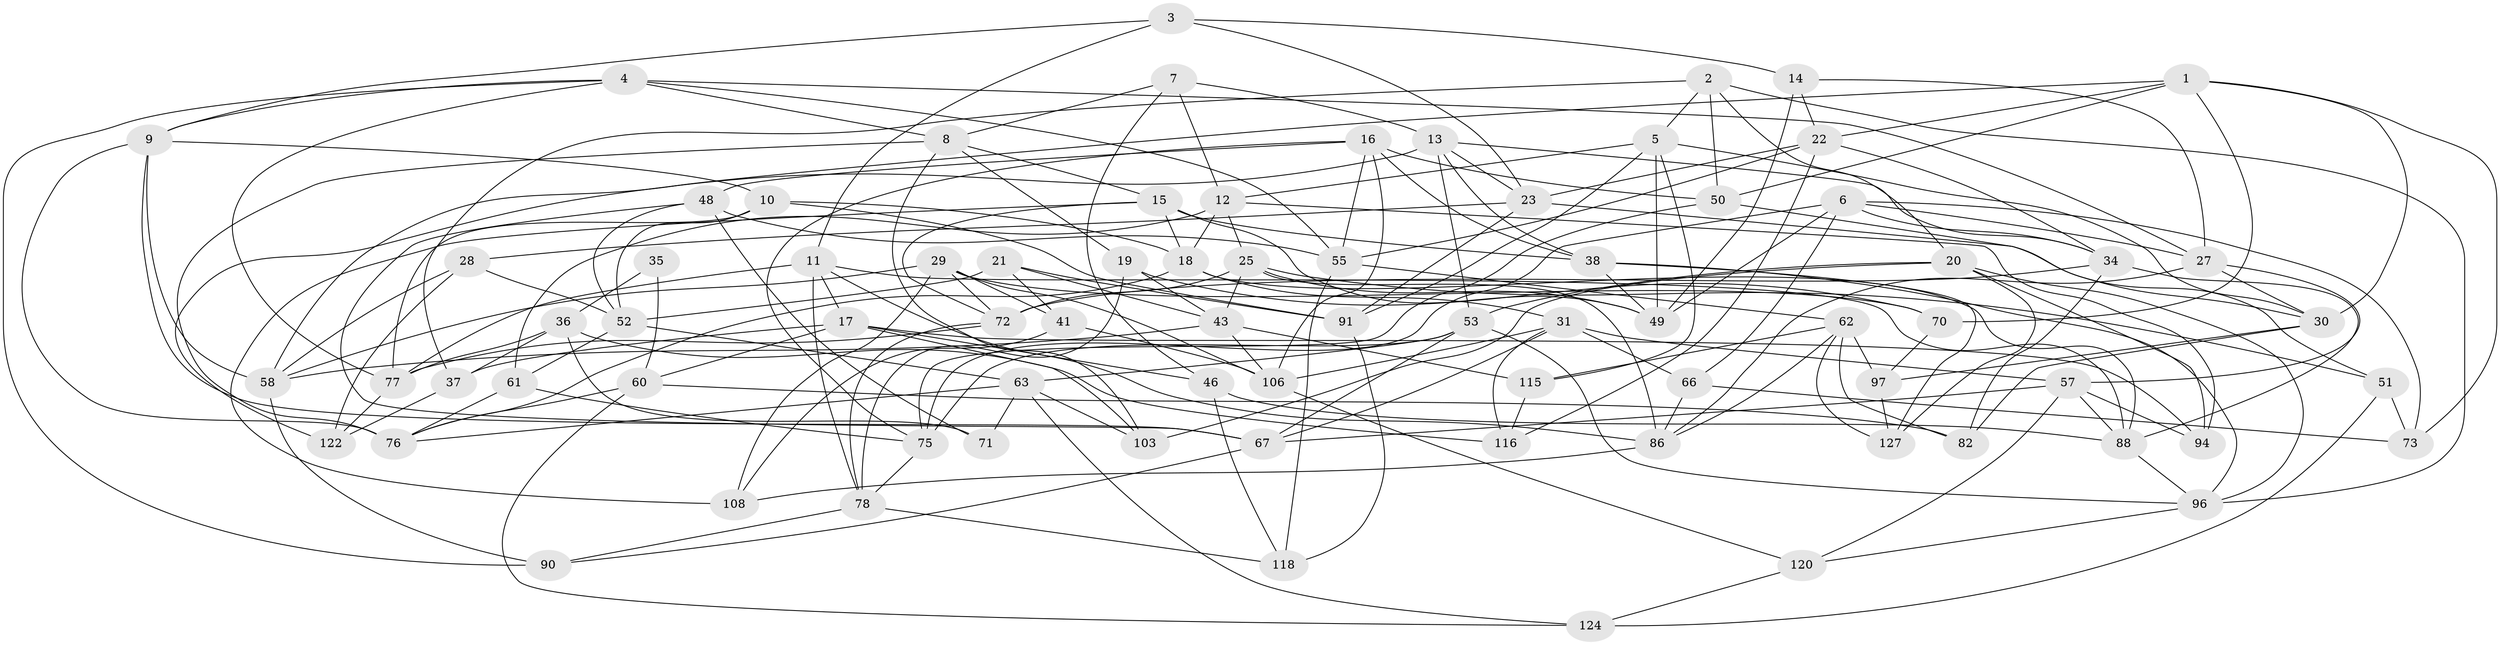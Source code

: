 // Generated by graph-tools (version 1.1) at 2025/24/03/03/25 07:24:27]
// undirected, 78 vertices, 200 edges
graph export_dot {
graph [start="1"]
  node [color=gray90,style=filled];
  1 [super="+24"];
  2 [super="+117"];
  3;
  4 [super="+44"];
  5 [super="+74"];
  6 [super="+45"];
  7;
  8 [super="+26"];
  9 [super="+40"];
  10 [super="+54"];
  11 [super="+80"];
  12 [super="+79"];
  13 [super="+47"];
  14;
  15 [super="+93"];
  16 [super="+42"];
  17 [super="+64"];
  18 [super="+32"];
  19;
  20 [super="+68"];
  21;
  22 [super="+33"];
  23 [super="+39"];
  25 [super="+105"];
  27 [super="+107"];
  28;
  29 [super="+85"];
  30 [super="+104"];
  31 [super="+100"];
  34 [super="+59"];
  35;
  36 [super="+98"];
  37;
  38 [super="+102"];
  41;
  43 [super="+56"];
  46;
  48 [super="+126"];
  49 [super="+121"];
  50 [super="+65"];
  51;
  52 [super="+95"];
  53 [super="+119"];
  55 [super="+101"];
  57 [super="+110"];
  58 [super="+81"];
  60 [super="+69"];
  61;
  62 [super="+84"];
  63 [super="+113"];
  66;
  67 [super="+123"];
  70;
  71;
  72 [super="+112"];
  73;
  75 [super="+89"];
  76 [super="+83"];
  77 [super="+92"];
  78 [super="+99"];
  82;
  86 [super="+87"];
  88 [super="+114"];
  90;
  91 [super="+111"];
  94;
  96 [super="+125"];
  97;
  103;
  106 [super="+109"];
  108;
  115;
  116;
  118;
  120;
  122;
  124;
  127;
  1 -- 30;
  1 -- 73;
  1 -- 58;
  1 -- 50;
  1 -- 70;
  1 -- 22;
  2 -- 5;
  2 -- 20;
  2 -- 96;
  2 -- 50 [weight=2];
  2 -- 37;
  3 -- 14;
  3 -- 23;
  3 -- 9;
  3 -- 11;
  4 -- 55;
  4 -- 9;
  4 -- 77;
  4 -- 8;
  4 -- 90;
  4 -- 27;
  5 -- 91;
  5 -- 30;
  5 -- 49;
  5 -- 115;
  5 -- 12;
  6 -- 27;
  6 -- 49;
  6 -- 34;
  6 -- 73;
  6 -- 66;
  6 -- 75;
  7 -- 8;
  7 -- 46;
  7 -- 12;
  7 -- 13;
  8 -- 19;
  8 -- 103;
  8 -- 15;
  8 -- 76;
  9 -- 58;
  9 -- 10;
  9 -- 76;
  9 -- 67;
  10 -- 18;
  10 -- 91 [weight=2];
  10 -- 52;
  10 -- 77;
  11 -- 86;
  11 -- 17;
  11 -- 78;
  11 -- 88;
  11 -- 77;
  12 -- 61;
  12 -- 94;
  12 -- 25;
  12 -- 18;
  13 -- 122;
  13 -- 23;
  13 -- 38;
  13 -- 53;
  13 -- 34;
  14 -- 49;
  14 -- 27;
  14 -- 22;
  15 -- 108;
  15 -- 72;
  15 -- 49;
  15 -- 38;
  15 -- 18;
  16 -- 38;
  16 -- 55;
  16 -- 48;
  16 -- 75;
  16 -- 106;
  16 -- 50;
  17 -- 94;
  17 -- 103;
  17 -- 46;
  17 -- 60;
  17 -- 37;
  18 -- 76;
  18 -- 88;
  18 -- 31;
  19 -- 70;
  19 -- 43;
  19 -- 78;
  20 -- 103;
  20 -- 96;
  20 -- 53;
  20 -- 94;
  20 -- 127;
  21 -- 52;
  21 -- 41;
  21 -- 91;
  21 -- 43;
  22 -- 34;
  22 -- 23;
  22 -- 55;
  22 -- 116;
  23 -- 28;
  23 -- 30;
  23 -- 91;
  25 -- 51;
  25 -- 49;
  25 -- 86;
  25 -- 72;
  25 -- 43;
  27 -- 57;
  27 -- 86;
  27 -- 30;
  28 -- 122;
  28 -- 58;
  28 -- 52;
  29 -- 58;
  29 -- 41;
  29 -- 72;
  29 -- 108;
  29 -- 70;
  29 -- 106;
  30 -- 97;
  30 -- 82;
  31 -- 66;
  31 -- 116;
  31 -- 57;
  31 -- 106;
  31 -- 67;
  34 -- 82;
  34 -- 72;
  34 -- 88;
  35 -- 36 [weight=2];
  35 -- 60 [weight=2];
  36 -- 71;
  36 -- 37;
  36 -- 116;
  36 -- 77;
  37 -- 122;
  38 -- 49;
  38 -- 96;
  38 -- 127;
  41 -- 108;
  41 -- 106;
  43 -- 106;
  43 -- 115;
  43 -- 58;
  46 -- 118;
  46 -- 88;
  48 -- 71 [weight=2];
  48 -- 67;
  48 -- 52;
  48 -- 55;
  50 -- 75;
  50 -- 51;
  51 -- 124;
  51 -- 73;
  52 -- 61;
  52 -- 63;
  53 -- 75;
  53 -- 96;
  53 -- 67;
  53 -- 63;
  55 -- 118;
  55 -- 62;
  57 -- 120;
  57 -- 67;
  57 -- 94;
  57 -- 88;
  58 -- 90;
  60 -- 124;
  60 -- 82;
  60 -- 76;
  61 -- 76;
  61 -- 75;
  62 -- 82;
  62 -- 86;
  62 -- 97;
  62 -- 115;
  62 -- 127;
  63 -- 103;
  63 -- 124;
  63 -- 76;
  63 -- 71;
  66 -- 86;
  66 -- 73;
  67 -- 90;
  70 -- 97;
  72 -- 77;
  72 -- 78;
  75 -- 78;
  77 -- 122;
  78 -- 118;
  78 -- 90;
  86 -- 108;
  88 -- 96;
  91 -- 118;
  96 -- 120;
  97 -- 127;
  106 -- 120;
  115 -- 116;
  120 -- 124;
}
